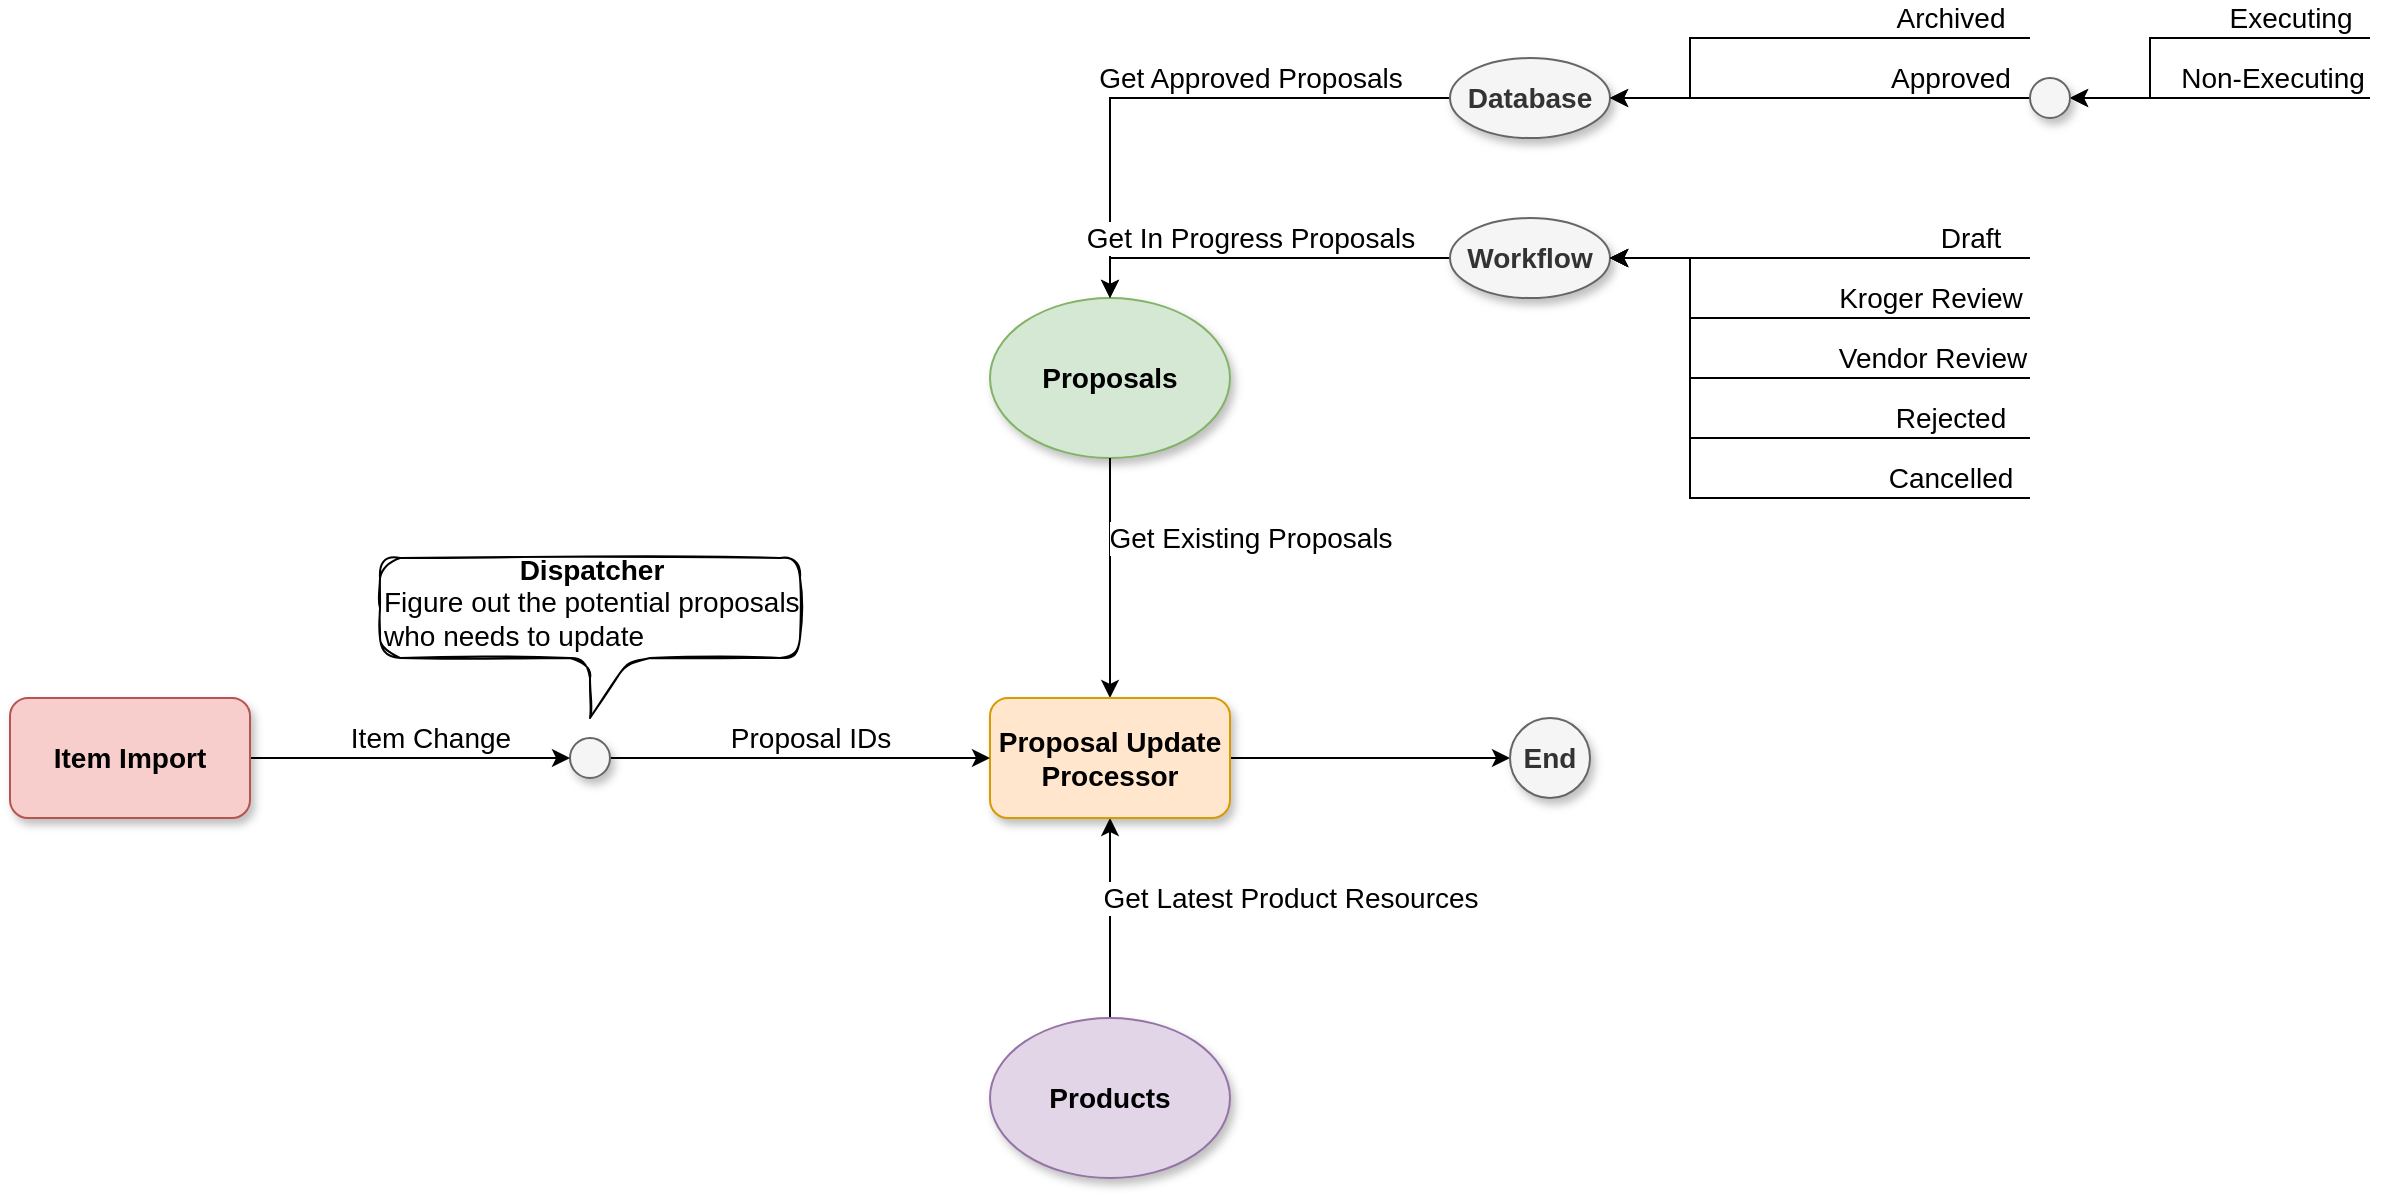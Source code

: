 <mxfile version="14.9.0" type="github">
  <diagram id="DQ5C5lG7SInc3p99U6VC" name="Page-1">
    <mxGraphModel dx="1422" dy="762" grid="1" gridSize="10" guides="1" tooltips="1" connect="1" arrows="1" fold="1" page="1" pageScale="1" pageWidth="827" pageHeight="1169" math="0" shadow="0">
      <root>
        <mxCell id="0" />
        <mxCell id="1" parent="0" />
        <mxCell id="K9nIsjoXFBJWTDQDrknV-18" value="&lt;b&gt;Proposals&lt;/b&gt;" style="ellipse;whiteSpace=wrap;html=1;fillColor=#d5e8d4;strokeColor=#82b366;shadow=1;sketch=0;fontFamily=Helvetica;verticalAlign=middle;fontSize=14;" parent="1" vertex="1">
          <mxGeometry x="660" y="220" width="120" height="80" as="geometry" />
        </mxCell>
        <mxCell id="K9nIsjoXFBJWTDQDrknV-50" style="edgeStyle=orthogonalEdgeStyle;rounded=0;jumpSize=6;orthogonalLoop=1;jettySize=auto;html=1;entryX=0.5;entryY=1;entryDx=0;entryDy=0;endArrow=classic;endFill=1;startSize=6;endSize=6;strokeColor=#000000;strokeWidth=1;shadow=0;sketch=0;fontFamily=Helvetica;verticalAlign=middle;fontSize=14;" parent="1" source="K9nIsjoXFBJWTDQDrknV-19" target="K9nIsjoXFBJWTDQDrknV-46" edge="1">
          <mxGeometry relative="1" as="geometry" />
        </mxCell>
        <mxCell id="K9nIsjoXFBJWTDQDrknV-51" value="Get Latest Product Resources" style="edgeLabel;html=1;align=center;verticalAlign=bottom;resizable=0;points=[];fontFamily=Helvetica;fontSize=14;labelBackgroundColor=#ffffff;" parent="K9nIsjoXFBJWTDQDrknV-50" vertex="1" connectable="0">
          <mxGeometry x="-0.3" relative="1" as="geometry">
            <mxPoint x="90" y="-15" as="offset" />
          </mxGeometry>
        </mxCell>
        <mxCell id="K9nIsjoXFBJWTDQDrknV-19" value="&lt;b&gt;Products&lt;/b&gt;" style="ellipse;whiteSpace=wrap;html=1;fillColor=#e1d5e7;strokeColor=#9673a6;shadow=1;sketch=0;fontFamily=Helvetica;verticalAlign=middle;fontSize=14;" parent="1" vertex="1">
          <mxGeometry x="660" y="580" width="120" height="80" as="geometry" />
        </mxCell>
        <mxCell id="K9nIsjoXFBJWTDQDrknV-20" value="" style="endArrow=classic;html=1;edgeStyle=orthogonalEdgeStyle;strokeWidth=1;startSize=6;endSize=6;jumpSize=6;rounded=0;endFill=1;entryX=0.5;entryY=0;entryDx=0;entryDy=0;shadow=0;sketch=0;fontFamily=Helvetica;verticalAlign=middle;fontSize=14;" parent="1" source="K9nIsjoXFBJWTDQDrknV-18" target="K9nIsjoXFBJWTDQDrknV-46" edge="1">
          <mxGeometry width="50" height="50" relative="1" as="geometry">
            <mxPoint x="420" y="420" as="sourcePoint" />
            <mxPoint x="720" y="480" as="targetPoint" />
          </mxGeometry>
        </mxCell>
        <mxCell id="K9nIsjoXFBJWTDQDrknV-21" value="Get Existing Proposals" style="edgeLabel;html=1;align=center;verticalAlign=bottom;resizable=0;points=[];fontFamily=Helvetica;fontSize=14;" parent="K9nIsjoXFBJWTDQDrknV-20" vertex="1" connectable="0">
          <mxGeometry x="-0.417" y="1" relative="1" as="geometry">
            <mxPoint x="69" y="15" as="offset" />
          </mxGeometry>
        </mxCell>
        <mxCell id="K9nIsjoXFBJWTDQDrknV-24" style="edgeStyle=orthogonalEdgeStyle;rounded=0;jumpSize=6;orthogonalLoop=1;jettySize=auto;html=1;endArrow=classic;endFill=1;startSize=6;endSize=6;strokeColor=#000000;strokeWidth=1;exitX=0;exitY=0.5;exitDx=0;exitDy=0;shadow=0;sketch=0;fontFamily=Helvetica;verticalAlign=middle;fontSize=14;" parent="1" source="K9nIsjoXFBJWTDQDrknV-22" target="K9nIsjoXFBJWTDQDrknV-18" edge="1">
          <mxGeometry relative="1" as="geometry" />
        </mxCell>
        <mxCell id="N3q8lpYveZTHVYQOlQtB-2" value="Get Approved Proposals" style="edgeLabel;html=1;align=center;verticalAlign=bottom;resizable=0;points=[];fontSize=14;fontFamily=Helvetica;" parent="K9nIsjoXFBJWTDQDrknV-24" vertex="1" connectable="0">
          <mxGeometry x="-0.193" y="-2" relative="1" as="geometry">
            <mxPoint x="9" y="2" as="offset" />
          </mxGeometry>
        </mxCell>
        <mxCell id="K9nIsjoXFBJWTDQDrknV-22" value="&lt;b&gt;Database&lt;/b&gt;" style="ellipse;whiteSpace=wrap;html=1;fillColor=#f5f5f5;strokeColor=#666666;fontColor=#333333;shadow=1;sketch=0;fontFamily=Helvetica;verticalAlign=middle;fontSize=14;" parent="1" vertex="1">
          <mxGeometry x="890" y="100" width="80" height="40" as="geometry" />
        </mxCell>
        <mxCell id="K9nIsjoXFBJWTDQDrknV-25" style="edgeStyle=orthogonalEdgeStyle;rounded=0;jumpSize=6;orthogonalLoop=1;jettySize=auto;html=1;endArrow=classic;endFill=1;startSize=6;endSize=6;strokeColor=#000000;strokeWidth=1;shadow=0;sketch=0;fontFamily=Helvetica;verticalAlign=middle;fontSize=14;" parent="1" source="K9nIsjoXFBJWTDQDrknV-23" edge="1">
          <mxGeometry relative="1" as="geometry">
            <mxPoint x="720" y="220" as="targetPoint" />
            <Array as="points">
              <mxPoint x="720" y="200" />
            </Array>
          </mxGeometry>
        </mxCell>
        <mxCell id="N3q8lpYveZTHVYQOlQtB-1" value="Get In Progress Proposals" style="edgeLabel;html=1;align=center;verticalAlign=bottom;resizable=0;points=[];fontSize=14;fontFamily=Helvetica;" parent="K9nIsjoXFBJWTDQDrknV-25" vertex="1" connectable="0">
          <mxGeometry x="-0.694" y="-2" relative="1" as="geometry">
            <mxPoint x="-71" y="2" as="offset" />
          </mxGeometry>
        </mxCell>
        <mxCell id="K9nIsjoXFBJWTDQDrknV-23" value="&lt;b&gt;Workflow&lt;/b&gt;" style="ellipse;whiteSpace=wrap;html=1;fillColor=#f5f5f5;strokeColor=#666666;fontColor=#333333;shadow=1;sketch=0;fontFamily=Helvetica;verticalAlign=middle;fontSize=14;" parent="1" vertex="1">
          <mxGeometry x="890" y="180" width="80" height="40" as="geometry" />
        </mxCell>
        <mxCell id="K9nIsjoXFBJWTDQDrknV-26" value="" style="endArrow=classic;html=1;edgeStyle=orthogonalEdgeStyle;strokeWidth=1;startSize=6;endSize=6;jumpSize=6;rounded=0;endFill=1;entryX=1;entryY=0.5;entryDx=0;entryDy=0;exitX=0;exitY=0.5;exitDx=0;exitDy=0;shadow=0;sketch=0;fontFamily=Helvetica;verticalAlign=middle;fontSize=14;" parent="1" source="K9nIsjoXFBJWTDQDrknV-34" target="K9nIsjoXFBJWTDQDrknV-22" edge="1">
          <mxGeometry width="50" height="50" relative="1" as="geometry">
            <mxPoint x="1170" y="120" as="sourcePoint" />
            <mxPoint x="1100" y="370" as="targetPoint" />
          </mxGeometry>
        </mxCell>
        <mxCell id="K9nIsjoXFBJWTDQDrknV-27" value="Approved" style="edgeLabel;html=1;align=center;verticalAlign=bottom;resizable=0;points=[];fontFamily=Helvetica;fontSize=14;" parent="K9nIsjoXFBJWTDQDrknV-26" vertex="1" connectable="0">
          <mxGeometry x="-0.417" y="1" relative="1" as="geometry">
            <mxPoint x="21" y="-1" as="offset" />
          </mxGeometry>
        </mxCell>
        <mxCell id="K9nIsjoXFBJWTDQDrknV-28" value="" style="endArrow=classic;html=1;edgeStyle=orthogonalEdgeStyle;strokeWidth=1;startSize=6;endSize=6;jumpSize=6;rounded=0;endFill=1;entryX=1;entryY=0.5;entryDx=0;entryDy=0;shadow=0;sketch=0;fontFamily=Helvetica;verticalAlign=middle;fontSize=14;" parent="1" target="K9nIsjoXFBJWTDQDrknV-22" edge="1">
          <mxGeometry width="50" height="50" relative="1" as="geometry">
            <mxPoint x="1180" y="90" as="sourcePoint" />
            <mxPoint x="970" y="90" as="targetPoint" />
            <Array as="points">
              <mxPoint x="1010" y="90" />
              <mxPoint x="1010" y="120" />
            </Array>
          </mxGeometry>
        </mxCell>
        <mxCell id="K9nIsjoXFBJWTDQDrknV-29" value="Archived" style="edgeLabel;html=1;align=center;verticalAlign=bottom;resizable=0;points=[];fontFamily=Helvetica;fontSize=14;" parent="K9nIsjoXFBJWTDQDrknV-28" vertex="1" connectable="0">
          <mxGeometry x="-0.417" y="1" relative="1" as="geometry">
            <mxPoint x="30" y="-1" as="offset" />
          </mxGeometry>
        </mxCell>
        <mxCell id="K9nIsjoXFBJWTDQDrknV-30" value="" style="endArrow=classic;html=1;edgeStyle=orthogonalEdgeStyle;strokeWidth=1;startSize=6;endSize=6;jumpSize=6;rounded=0;endFill=1;entryX=1;entryY=0.5;entryDx=0;entryDy=0;shadow=0;sketch=0;fontFamily=Helvetica;verticalAlign=bottom;fontSize=14;" parent="1" target="K9nIsjoXFBJWTDQDrknV-34" edge="1">
          <mxGeometry width="50" height="50" relative="1" as="geometry">
            <mxPoint x="1350" y="90" as="sourcePoint" />
            <mxPoint x="1300" y="90" as="targetPoint" />
            <Array as="points">
              <mxPoint x="1240" y="90" />
              <mxPoint x="1240" y="120" />
            </Array>
          </mxGeometry>
        </mxCell>
        <mxCell id="K9nIsjoXFBJWTDQDrknV-31" value="Executing" style="edgeLabel;html=1;align=center;verticalAlign=bottom;resizable=0;points=[];fontFamily=Helvetica;fontSize=14;" parent="K9nIsjoXFBJWTDQDrknV-30" vertex="1" connectable="0">
          <mxGeometry x="-0.417" y="1" relative="1" as="geometry">
            <mxPoint x="12" y="-1" as="offset" />
          </mxGeometry>
        </mxCell>
        <mxCell id="K9nIsjoXFBJWTDQDrknV-32" value="" style="endArrow=classic;html=1;edgeStyle=orthogonalEdgeStyle;strokeWidth=1;startSize=6;endSize=6;jumpSize=6;rounded=0;endFill=1;entryX=1;entryY=0.5;entryDx=0;entryDy=0;shadow=0;sketch=0;fontFamily=Helvetica;verticalAlign=bottom;fontSize=14;" parent="1" target="K9nIsjoXFBJWTDQDrknV-34" edge="1">
          <mxGeometry width="50" height="50" relative="1" as="geometry">
            <mxPoint x="1350" y="120" as="sourcePoint" />
            <mxPoint x="1230" y="170" as="targetPoint" />
            <Array as="points">
              <mxPoint x="1350" y="120" />
            </Array>
          </mxGeometry>
        </mxCell>
        <mxCell id="K9nIsjoXFBJWTDQDrknV-33" value="Non-Executing" style="edgeLabel;html=1;align=center;verticalAlign=bottom;resizable=0;points=[];fontFamily=Helvetica;fontSize=14;" parent="K9nIsjoXFBJWTDQDrknV-32" vertex="1" connectable="0">
          <mxGeometry x="-0.417" y="1" relative="1" as="geometry">
            <mxPoint x="-6" y="-1" as="offset" />
          </mxGeometry>
        </mxCell>
        <mxCell id="K9nIsjoXFBJWTDQDrknV-34" value="" style="ellipse;whiteSpace=wrap;html=1;aspect=fixed;fillColor=#f5f5f5;strokeColor=#666666;fontColor=#333333;shadow=1;sketch=0;fontFamily=Helvetica;verticalAlign=bottom;fontSize=14;" parent="1" vertex="1">
          <mxGeometry x="1180" y="110" width="20" height="20" as="geometry" />
        </mxCell>
        <mxCell id="K9nIsjoXFBJWTDQDrknV-36" value="" style="endArrow=classic;html=1;edgeStyle=orthogonalEdgeStyle;strokeWidth=1;startSize=6;endSize=6;jumpSize=6;rounded=0;endFill=1;entryX=1;entryY=0.5;entryDx=0;entryDy=0;shadow=0;sketch=0;fontFamily=Helvetica;verticalAlign=middle;fontSize=14;" parent="1" target="K9nIsjoXFBJWTDQDrknV-23" edge="1">
          <mxGeometry width="50" height="50" relative="1" as="geometry">
            <mxPoint x="1180" y="200" as="sourcePoint" />
            <mxPoint x="1030" y="230" as="targetPoint" />
            <Array as="points">
              <mxPoint x="1130" y="200" />
              <mxPoint x="1130" y="200" />
            </Array>
          </mxGeometry>
        </mxCell>
        <mxCell id="K9nIsjoXFBJWTDQDrknV-37" value="Draft" style="edgeLabel;html=1;align=center;verticalAlign=bottom;resizable=0;points=[];fontFamily=Helvetica;fontSize=14;" parent="K9nIsjoXFBJWTDQDrknV-36" vertex="1" connectable="0">
          <mxGeometry x="-0.417" y="1" relative="1" as="geometry">
            <mxPoint x="31" y="-1" as="offset" />
          </mxGeometry>
        </mxCell>
        <mxCell id="K9nIsjoXFBJWTDQDrknV-38" value="" style="endArrow=classic;html=1;edgeStyle=orthogonalEdgeStyle;strokeWidth=1;startSize=6;endSize=6;jumpSize=6;rounded=0;endFill=1;shadow=0;sketch=0;fontFamily=Helvetica;verticalAlign=middle;fontSize=14;" parent="1" edge="1">
          <mxGeometry width="50" height="50" relative="1" as="geometry">
            <mxPoint x="1180" y="230" as="sourcePoint" />
            <mxPoint x="970" y="200" as="targetPoint" />
            <Array as="points">
              <mxPoint x="1180" y="230" />
              <mxPoint x="1010" y="230" />
              <mxPoint x="1010" y="200" />
            </Array>
          </mxGeometry>
        </mxCell>
        <mxCell id="K9nIsjoXFBJWTDQDrknV-39" value="Kroger Review" style="edgeLabel;html=1;align=center;verticalAlign=bottom;resizable=0;points=[];fontFamily=Helvetica;fontSize=14;" parent="K9nIsjoXFBJWTDQDrknV-38" vertex="1" connectable="0">
          <mxGeometry x="-0.417" y="1" relative="1" as="geometry">
            <mxPoint x="20" y="-1" as="offset" />
          </mxGeometry>
        </mxCell>
        <mxCell id="K9nIsjoXFBJWTDQDrknV-40" value="" style="endArrow=classic;html=1;edgeStyle=orthogonalEdgeStyle;strokeWidth=1;startSize=6;endSize=6;jumpSize=6;rounded=0;endFill=1;entryX=1;entryY=0.5;entryDx=0;entryDy=0;shadow=0;sketch=0;fontFamily=Helvetica;verticalAlign=middle;fontSize=14;" parent="1" target="K9nIsjoXFBJWTDQDrknV-23" edge="1">
          <mxGeometry width="50" height="50" relative="1" as="geometry">
            <mxPoint x="1180" y="260" as="sourcePoint" />
            <mxPoint x="980" y="281" as="targetPoint" />
            <Array as="points">
              <mxPoint x="1180" y="260" />
              <mxPoint x="1010" y="260" />
              <mxPoint x="1010" y="200" />
            </Array>
          </mxGeometry>
        </mxCell>
        <mxCell id="K9nIsjoXFBJWTDQDrknV-41" value="Vendor Review" style="edgeLabel;html=1;align=center;verticalAlign=bottom;resizable=0;points=[];fontFamily=Helvetica;fontSize=14;" parent="K9nIsjoXFBJWTDQDrknV-40" vertex="1" connectable="0">
          <mxGeometry x="-0.417" y="1" relative="1" as="geometry">
            <mxPoint x="29" y="-1" as="offset" />
          </mxGeometry>
        </mxCell>
        <mxCell id="K9nIsjoXFBJWTDQDrknV-42" value="" style="endArrow=classic;html=1;edgeStyle=orthogonalEdgeStyle;strokeWidth=1;startSize=6;endSize=6;jumpSize=6;rounded=0;endFill=1;entryX=1;entryY=0.5;entryDx=0;entryDy=0;shadow=0;sketch=0;fontFamily=Helvetica;verticalAlign=middle;fontSize=14;" parent="1" target="K9nIsjoXFBJWTDQDrknV-23" edge="1">
          <mxGeometry width="50" height="50" relative="1" as="geometry">
            <mxPoint x="1180" y="290" as="sourcePoint" />
            <mxPoint x="990" y="310" as="targetPoint" />
            <Array as="points">
              <mxPoint x="1180" y="290" />
              <mxPoint x="1010" y="290" />
              <mxPoint x="1010" y="200" />
            </Array>
          </mxGeometry>
        </mxCell>
        <mxCell id="K9nIsjoXFBJWTDQDrknV-43" value="Rejected" style="edgeLabel;html=1;align=center;verticalAlign=bottom;resizable=0;points=[];fontFamily=Helvetica;fontSize=14;" parent="K9nIsjoXFBJWTDQDrknV-42" vertex="1" connectable="0">
          <mxGeometry x="-0.417" y="1" relative="1" as="geometry">
            <mxPoint x="47" y="-1" as="offset" />
          </mxGeometry>
        </mxCell>
        <mxCell id="K9nIsjoXFBJWTDQDrknV-44" value="" style="endArrow=classic;html=1;edgeStyle=orthogonalEdgeStyle;strokeWidth=1;startSize=6;endSize=6;jumpSize=6;rounded=0;endFill=1;shadow=0;sketch=0;fontFamily=Helvetica;verticalAlign=middle;fontSize=14;" parent="1" edge="1">
          <mxGeometry width="50" height="50" relative="1" as="geometry">
            <mxPoint x="1180" y="320" as="sourcePoint" />
            <mxPoint x="970" y="200" as="targetPoint" />
            <Array as="points">
              <mxPoint x="1180" y="320" />
              <mxPoint x="1010" y="320" />
              <mxPoint x="1010" y="200" />
            </Array>
          </mxGeometry>
        </mxCell>
        <mxCell id="K9nIsjoXFBJWTDQDrknV-45" value="Cancelled" style="edgeLabel;html=1;align=center;verticalAlign=bottom;resizable=0;points=[];fontFamily=Helvetica;fontSize=14;" parent="K9nIsjoXFBJWTDQDrknV-44" vertex="1" connectable="0">
          <mxGeometry x="-0.417" y="1" relative="1" as="geometry">
            <mxPoint x="56" y="-1" as="offset" />
          </mxGeometry>
        </mxCell>
        <mxCell id="K9nIsjoXFBJWTDQDrknV-52" style="edgeStyle=orthogonalEdgeStyle;rounded=0;jumpSize=6;orthogonalLoop=1;jettySize=auto;html=1;endArrow=classic;endFill=1;startSize=6;endSize=6;strokeColor=#000000;strokeWidth=1;entryX=0;entryY=0.5;entryDx=0;entryDy=0;shadow=0;sketch=0;fontFamily=Helvetica;verticalAlign=middle;fontSize=14;" parent="1" source="K9nIsjoXFBJWTDQDrknV-46" target="K9nIsjoXFBJWTDQDrknV-54" edge="1">
          <mxGeometry relative="1" as="geometry">
            <mxPoint x="1030" y="450" as="targetPoint" />
          </mxGeometry>
        </mxCell>
        <mxCell id="K9nIsjoXFBJWTDQDrknV-46" value="&lt;b&gt;Proposal Update Processor&lt;/b&gt;" style="rounded=1;whiteSpace=wrap;html=1;fillColor=#ffe6cc;strokeColor=#d79b00;shadow=1;sketch=0;fontFamily=Helvetica;verticalAlign=middle;fontSize=14;" parent="1" vertex="1">
          <mxGeometry x="660" y="420" width="120" height="60" as="geometry" />
        </mxCell>
        <mxCell id="K9nIsjoXFBJWTDQDrknV-48" style="edgeStyle=orthogonalEdgeStyle;jumpSize=6;orthogonalLoop=1;jettySize=auto;html=1;endArrow=classic;endFill=1;startSize=6;endSize=6;strokeColor=#000000;strokeWidth=1;rounded=0;shadow=0;sketch=0;fontFamily=Helvetica;verticalAlign=middle;fontSize=14;" parent="1" source="K9nIsjoXFBJWTDQDrknV-47" target="K9nIsjoXFBJWTDQDrknV-46" edge="1">
          <mxGeometry relative="1" as="geometry" />
        </mxCell>
        <mxCell id="K9nIsjoXFBJWTDQDrknV-58" value="Proposal IDs" style="edgeLabel;html=1;align=center;verticalAlign=bottom;resizable=0;points=[];fontSize=14;fontFamily=Helvetica;" parent="K9nIsjoXFBJWTDQDrknV-48" vertex="1" connectable="0">
          <mxGeometry x="-0.3" y="2" relative="1" as="geometry">
            <mxPoint x="33" y="2" as="offset" />
          </mxGeometry>
        </mxCell>
        <mxCell id="K9nIsjoXFBJWTDQDrknV-47" value="" style="ellipse;whiteSpace=wrap;html=1;aspect=fixed;fillColor=#f5f5f5;strokeColor=#666666;fontColor=#333333;shadow=1;sketch=0;fontFamily=Helvetica;verticalAlign=middle;fontSize=14;" parent="1" vertex="1">
          <mxGeometry x="450" y="440" width="20" height="20" as="geometry" />
        </mxCell>
        <mxCell id="K9nIsjoXFBJWTDQDrknV-54" value="&lt;b&gt;End&lt;/b&gt;" style="ellipse;whiteSpace=wrap;html=1;aspect=fixed;fillColor=#f5f5f5;strokeColor=#666666;fontColor=#333333;shadow=1;sketch=0;fontFamily=Helvetica;verticalAlign=middle;fontSize=14;" parent="1" vertex="1">
          <mxGeometry x="920" y="430" width="40" height="40" as="geometry" />
        </mxCell>
        <mxCell id="K9nIsjoXFBJWTDQDrknV-56" style="edgeStyle=orthogonalEdgeStyle;rounded=0;sketch=0;jumpSize=6;orthogonalLoop=1;jettySize=auto;html=1;entryX=0;entryY=0.5;entryDx=0;entryDy=0;shadow=0;fontFamily=Helvetica;fontSize=14;endArrow=classic;endFill=1;startSize=6;endSize=6;strokeColor=#000000;strokeWidth=1;verticalAlign=middle;" parent="1" source="K9nIsjoXFBJWTDQDrknV-55" target="K9nIsjoXFBJWTDQDrknV-47" edge="1">
          <mxGeometry relative="1" as="geometry" />
        </mxCell>
        <mxCell id="K9nIsjoXFBJWTDQDrknV-57" value="Item Change" style="edgeLabel;html=1;align=center;verticalAlign=bottom;resizable=0;points=[];fontSize=14;fontFamily=Helvetica;" parent="K9nIsjoXFBJWTDQDrknV-56" vertex="1" connectable="0">
          <mxGeometry x="-0.214" relative="1" as="geometry">
            <mxPoint x="27" as="offset" />
          </mxGeometry>
        </mxCell>
        <mxCell id="K9nIsjoXFBJWTDQDrknV-55" value="&lt;b&gt;Item Import&lt;/b&gt;" style="rounded=1;whiteSpace=wrap;html=1;shadow=1;labelBackgroundColor=none;sketch=0;fontFamily=Helvetica;fontSize=14;verticalAlign=middle;fillColor=#f8cecc;strokeColor=#b85450;glass=0;" parent="1" vertex="1">
          <mxGeometry x="170" y="420" width="120" height="60" as="geometry" />
        </mxCell>
        <mxCell id="N3q8lpYveZTHVYQOlQtB-3" value="&lt;div style=&quot;text-align: center&quot;&gt;&lt;span&gt;&lt;b style=&quot;line-height: 120%&quot;&gt;&lt;font&gt;Dispatcher&lt;/font&gt;&lt;/b&gt;&lt;/span&gt;&lt;/div&gt;&lt;div&gt;&lt;span&gt;&lt;span style=&quot;line-height: 120%&quot;&gt;&lt;font&gt;Figure out the potential proposals who needs to update&lt;/font&gt;&lt;/span&gt;&lt;/span&gt;&lt;/div&gt;" style="shape=callout;whiteSpace=wrap;html=1;perimeter=calloutPerimeter;shadow=0;glass=0;labelBackgroundColor=none;sketch=1;fontFamily=Helvetica;fontSize=14;verticalAlign=bottom;rounded=1;align=left;perimeterSpacing=0;" parent="1" vertex="1">
          <mxGeometry x="355" y="350" width="210" height="80" as="geometry" />
        </mxCell>
      </root>
    </mxGraphModel>
  </diagram>
</mxfile>
